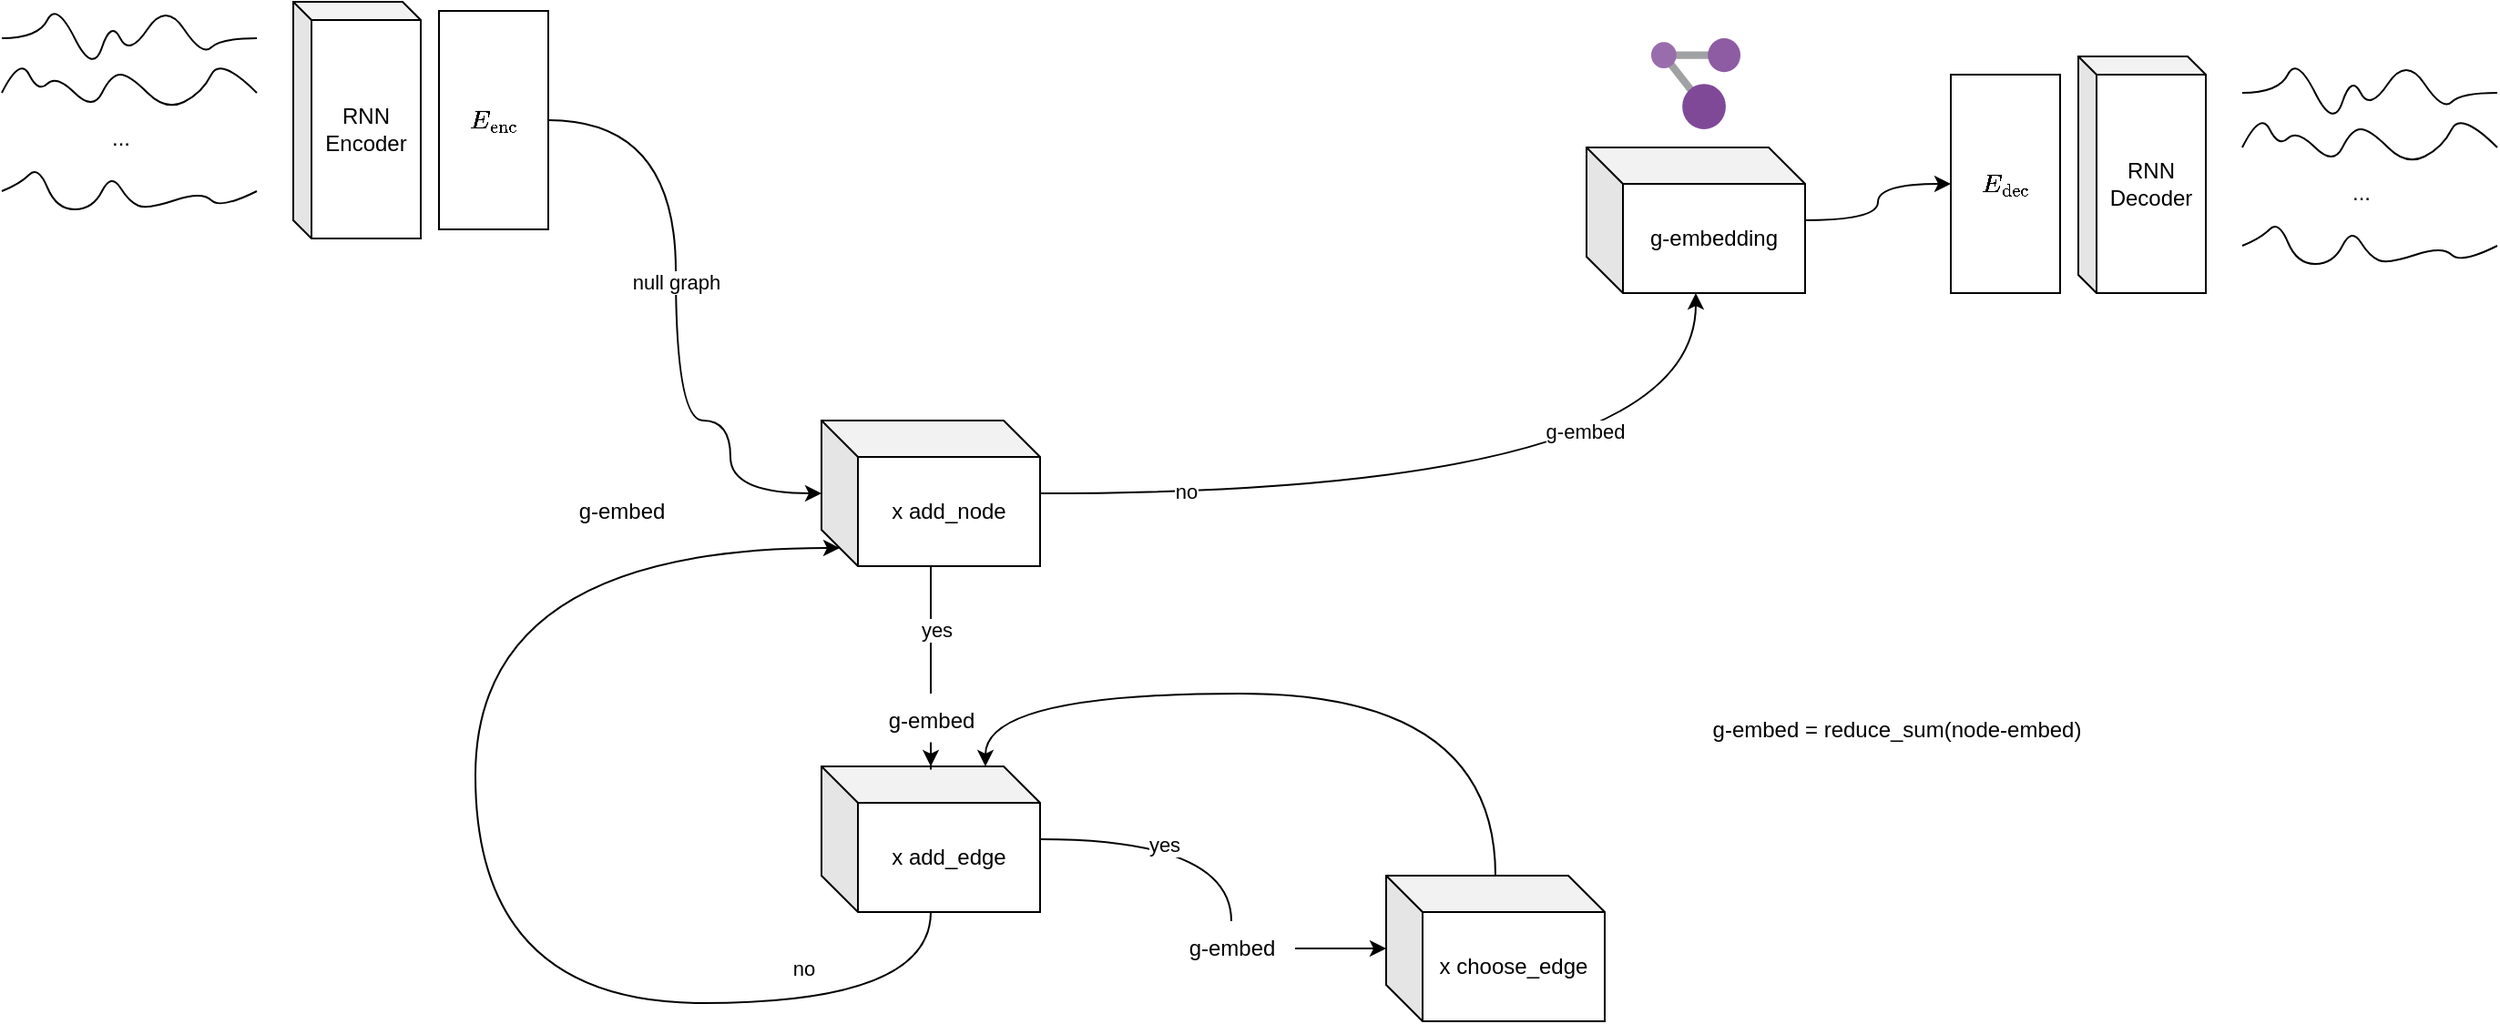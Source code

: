 <mxfile version="20.8.16" type="device"><diagram name="Page-1" id="kka2ZL33A9mkh1JDsS8p"><mxGraphModel dx="1124" dy="824" grid="1" gridSize="10" guides="1" tooltips="1" connect="1" arrows="1" fold="1" page="1" pageScale="1" pageWidth="10000" pageHeight="10000" math="1" shadow="0"><root><mxCell id="0"/><mxCell id="1" parent="0"/><mxCell id="6W3Ojgn8w3lIC9H7NVWt-35" style="edgeStyle=orthogonalEdgeStyle;curved=1;orthogonalLoop=1;jettySize=auto;html=1;" edge="1" parent="1" source="6W3Ojgn8w3lIC9H7NVWt-8" target="6W3Ojgn8w3lIC9H7NVWt-23"><mxGeometry relative="1" as="geometry"><mxPoint x="290" y="600" as="targetPoint"/><Array as="points"><mxPoint x="490" y="345"/><mxPoint x="490" y="510"/><mxPoint x="520" y="510"/><mxPoint x="520" y="550"/></Array></mxGeometry></mxCell><mxCell id="6W3Ojgn8w3lIC9H7NVWt-74" value="null graph" style="edgeLabel;html=1;align=center;verticalAlign=middle;resizable=0;points=[];" vertex="1" connectable="0" parent="6W3Ojgn8w3lIC9H7NVWt-35"><mxGeometry x="-0.113" relative="1" as="geometry"><mxPoint y="1" as="offset"/></mxGeometry></mxCell><mxCell id="6W3Ojgn8w3lIC9H7NVWt-8" value="$$E_\text{enc}$$" style="rounded=0;whiteSpace=wrap;html=1;" vertex="1" parent="1"><mxGeometry x="360" y="285" width="60" height="120" as="geometry"/></mxCell><mxCell id="6W3Ojgn8w3lIC9H7NVWt-9" value="RNN Encoder" style="shape=cube;whiteSpace=wrap;html=1;boundedLbl=1;backgroundOutline=1;darkOpacity=0.05;darkOpacity2=0.1;size=10;" vertex="1" parent="1"><mxGeometry x="280" y="280" width="70" height="130" as="geometry"/></mxCell><mxCell id="6W3Ojgn8w3lIC9H7NVWt-11" value="RNN Decoder" style="shape=cube;whiteSpace=wrap;html=1;boundedLbl=1;backgroundOutline=1;darkOpacity=0.05;darkOpacity2=0.1;size=10;" vertex="1" parent="1"><mxGeometry x="1260" y="310" width="70" height="130" as="geometry"/></mxCell><mxCell id="6W3Ojgn8w3lIC9H7NVWt-12" value="" style="group" vertex="1" connectable="0" parent="1"><mxGeometry x="130" y="280" width="110" height="114" as="geometry"/></mxCell><mxCell id="6W3Ojgn8w3lIC9H7NVWt-1" value="" style="endArrow=none;html=1;curved=1;" edge="1" parent="6W3Ojgn8w3lIC9H7NVWt-12"><mxGeometry width="50" height="50" relative="1" as="geometry"><mxPoint x="-10" y="20" as="sourcePoint"/><mxPoint x="130" y="20" as="targetPoint"/><Array as="points"><mxPoint x="10" y="20"/><mxPoint x="20"/><mxPoint x="40" y="40"/><mxPoint x="50" y="10"/><mxPoint x="60" y="30"/><mxPoint x="80"/><mxPoint x="100" y="30"/><mxPoint x="110" y="20"/></Array></mxGeometry></mxCell><mxCell id="6W3Ojgn8w3lIC9H7NVWt-2" value="" style="endArrow=none;html=1;curved=1;" edge="1" parent="6W3Ojgn8w3lIC9H7NVWt-12"><mxGeometry width="50" height="50" relative="1" as="geometry"><mxPoint x="-10" y="50" as="sourcePoint"/><mxPoint x="130" y="50" as="targetPoint"/><Array as="points"><mxPoint y="30"/><mxPoint x="10" y="50"/><mxPoint x="20" y="40"/><mxPoint x="40" y="60"/><mxPoint x="50" y="40"/><mxPoint x="60" y="40"/><mxPoint x="80" y="60"/><mxPoint x="100" y="50"/><mxPoint x="110" y="30"/></Array></mxGeometry></mxCell><mxCell id="6W3Ojgn8w3lIC9H7NVWt-3" value="..." style="text;html=1;align=center;verticalAlign=middle;resizable=0;points=[];autosize=1;strokeColor=none;fillColor=none;" vertex="1" parent="6W3Ojgn8w3lIC9H7NVWt-12"><mxGeometry x="40" y="60" width="30" height="30" as="geometry"/></mxCell><mxCell id="6W3Ojgn8w3lIC9H7NVWt-4" value="" style="endArrow=none;html=1;curved=1;" edge="1" parent="6W3Ojgn8w3lIC9H7NVWt-12"><mxGeometry width="50" height="50" relative="1" as="geometry"><mxPoint x="-10" y="104" as="sourcePoint"/><mxPoint x="130" y="104" as="targetPoint"/><Array as="points"><mxPoint y="100"/><mxPoint x="10" y="90"/><mxPoint x="20" y="114"/><mxPoint x="40" y="114"/><mxPoint x="50" y="94"/><mxPoint x="60" y="110"/><mxPoint x="70" y="114"/><mxPoint x="100" y="104"/><mxPoint x="110" y="114"/></Array></mxGeometry></mxCell><mxCell id="6W3Ojgn8w3lIC9H7NVWt-13" value="" style="group" vertex="1" connectable="0" parent="1"><mxGeometry x="1360" y="310" width="110" height="114" as="geometry"/></mxCell><mxCell id="6W3Ojgn8w3lIC9H7NVWt-14" value="" style="endArrow=none;html=1;curved=1;" edge="1" parent="6W3Ojgn8w3lIC9H7NVWt-13"><mxGeometry width="50" height="50" relative="1" as="geometry"><mxPoint x="-10" y="20" as="sourcePoint"/><mxPoint x="130" y="20" as="targetPoint"/><Array as="points"><mxPoint x="10" y="20"/><mxPoint x="20"/><mxPoint x="40" y="40"/><mxPoint x="50" y="10"/><mxPoint x="60" y="30"/><mxPoint x="80"/><mxPoint x="100" y="30"/><mxPoint x="110" y="20"/></Array></mxGeometry></mxCell><mxCell id="6W3Ojgn8w3lIC9H7NVWt-15" value="" style="endArrow=none;html=1;curved=1;" edge="1" parent="6W3Ojgn8w3lIC9H7NVWt-13"><mxGeometry width="50" height="50" relative="1" as="geometry"><mxPoint x="-10" y="50" as="sourcePoint"/><mxPoint x="130" y="50" as="targetPoint"/><Array as="points"><mxPoint y="30"/><mxPoint x="10" y="50"/><mxPoint x="20" y="40"/><mxPoint x="40" y="60"/><mxPoint x="50" y="40"/><mxPoint x="60" y="40"/><mxPoint x="80" y="60"/><mxPoint x="100" y="50"/><mxPoint x="110" y="30"/></Array></mxGeometry></mxCell><mxCell id="6W3Ojgn8w3lIC9H7NVWt-16" value="..." style="text;html=1;align=center;verticalAlign=middle;resizable=0;points=[];autosize=1;strokeColor=none;fillColor=none;" vertex="1" parent="6W3Ojgn8w3lIC9H7NVWt-13"><mxGeometry x="40" y="60" width="30" height="30" as="geometry"/></mxCell><mxCell id="6W3Ojgn8w3lIC9H7NVWt-17" value="" style="endArrow=none;html=1;curved=1;" edge="1" parent="6W3Ojgn8w3lIC9H7NVWt-13"><mxGeometry width="50" height="50" relative="1" as="geometry"><mxPoint x="-10" y="104" as="sourcePoint"/><mxPoint x="130" y="104" as="targetPoint"/><Array as="points"><mxPoint y="100"/><mxPoint x="10" y="90"/><mxPoint x="20" y="114"/><mxPoint x="40" y="114"/><mxPoint x="50" y="94"/><mxPoint x="60" y="110"/><mxPoint x="70" y="114"/><mxPoint x="100" y="104"/><mxPoint x="110" y="114"/></Array></mxGeometry></mxCell><mxCell id="6W3Ojgn8w3lIC9H7NVWt-18" value="$$E_\text{dec}$$" style="rounded=0;whiteSpace=wrap;html=1;" vertex="1" parent="1"><mxGeometry x="1190" y="320" width="60" height="120" as="geometry"/></mxCell><mxCell id="6W3Ojgn8w3lIC9H7NVWt-71" style="edgeStyle=orthogonalEdgeStyle;curved=1;orthogonalLoop=1;jettySize=auto;html=1;entryX=0;entryY=0;entryDx=10;entryDy=70;entryPerimeter=0;" edge="1" parent="1" source="6W3Ojgn8w3lIC9H7NVWt-22" target="6W3Ojgn8w3lIC9H7NVWt-23"><mxGeometry relative="1" as="geometry"><Array as="points"><mxPoint x="630" y="830"/><mxPoint x="380" y="830"/><mxPoint x="380" y="580"/></Array></mxGeometry></mxCell><mxCell id="6W3Ojgn8w3lIC9H7NVWt-72" value="no" style="edgeLabel;html=1;align=center;verticalAlign=middle;resizable=0;points=[];" vertex="1" connectable="0" parent="6W3Ojgn8w3lIC9H7NVWt-71"><mxGeometry x="0.129" y="-7" relative="1" as="geometry"><mxPoint x="173" y="104" as="offset"/></mxGeometry></mxCell><mxCell id="6W3Ojgn8w3lIC9H7NVWt-22" value="x add_edge" style="shape=cube;whiteSpace=wrap;html=1;boundedLbl=1;backgroundOutline=1;darkOpacity=0.05;darkOpacity2=0.1;" vertex="1" parent="1"><mxGeometry x="570" y="700" width="120" height="80" as="geometry"/></mxCell><mxCell id="6W3Ojgn8w3lIC9H7NVWt-31" style="edgeStyle=orthogonalEdgeStyle;curved=1;orthogonalLoop=1;jettySize=auto;html=1;startArrow=none;" edge="1" parent="1" source="6W3Ojgn8w3lIC9H7NVWt-70" target="6W3Ojgn8w3lIC9H7NVWt-22"><mxGeometry relative="1" as="geometry"/></mxCell><mxCell id="6W3Ojgn8w3lIC9H7NVWt-54" style="edgeStyle=orthogonalEdgeStyle;curved=1;orthogonalLoop=1;jettySize=auto;html=1;" edge="1" parent="1" source="6W3Ojgn8w3lIC9H7NVWt-23" target="6W3Ojgn8w3lIC9H7NVWt-52"><mxGeometry relative="1" as="geometry"/></mxCell><mxCell id="6W3Ojgn8w3lIC9H7NVWt-55" value="no" style="edgeLabel;html=1;align=center;verticalAlign=middle;resizable=0;points=[];" vertex="1" connectable="0" parent="6W3Ojgn8w3lIC9H7NVWt-54"><mxGeometry x="-0.15" y="1" relative="1" as="geometry"><mxPoint x="-120" as="offset"/></mxGeometry></mxCell><mxCell id="6W3Ojgn8w3lIC9H7NVWt-67" value="g-embed" style="edgeLabel;html=1;align=center;verticalAlign=middle;resizable=0;points=[];" vertex="1" connectable="0" parent="6W3Ojgn8w3lIC9H7NVWt-54"><mxGeometry x="0.272" y="35" relative="1" as="geometry"><mxPoint y="1" as="offset"/></mxGeometry></mxCell><mxCell id="6W3Ojgn8w3lIC9H7NVWt-23" value="x add_node" style="shape=cube;whiteSpace=wrap;html=1;boundedLbl=1;backgroundOutline=1;darkOpacity=0.05;darkOpacity2=0.1;" vertex="1" parent="1"><mxGeometry x="570" y="510" width="120" height="80" as="geometry"/></mxCell><mxCell id="6W3Ojgn8w3lIC9H7NVWt-44" style="edgeStyle=orthogonalEdgeStyle;curved=1;orthogonalLoop=1;jettySize=auto;html=1;startArrow=none;" edge="1" parent="1" source="6W3Ojgn8w3lIC9H7NVWt-66" target="6W3Ojgn8w3lIC9H7NVWt-42"><mxGeometry relative="1" as="geometry"><mxPoint x="840" y="715" as="sourcePoint"/></mxGeometry></mxCell><mxCell id="6W3Ojgn8w3lIC9H7NVWt-62" style="edgeStyle=orthogonalEdgeStyle;curved=1;orthogonalLoop=1;jettySize=auto;html=1;" edge="1" parent="1" source="6W3Ojgn8w3lIC9H7NVWt-42" target="6W3Ojgn8w3lIC9H7NVWt-22"><mxGeometry relative="1" as="geometry"><mxPoint x="880" y="910" as="sourcePoint"/><Array as="points"><mxPoint x="940" y="660"/><mxPoint x="660" y="660"/></Array></mxGeometry></mxCell><mxCell id="6W3Ojgn8w3lIC9H7NVWt-42" value="x choose_edge" style="shape=cube;whiteSpace=wrap;html=1;boundedLbl=1;backgroundOutline=1;darkOpacity=0.05;darkOpacity2=0.1;" vertex="1" parent="1"><mxGeometry x="880" y="760" width="120" height="80" as="geometry"/></mxCell><mxCell id="6W3Ojgn8w3lIC9H7NVWt-57" style="edgeStyle=orthogonalEdgeStyle;curved=1;orthogonalLoop=1;jettySize=auto;html=1;" edge="1" parent="1" source="6W3Ojgn8w3lIC9H7NVWt-52" target="6W3Ojgn8w3lIC9H7NVWt-18"><mxGeometry relative="1" as="geometry"><mxPoint x="950" y="560" as="targetPoint"/></mxGeometry></mxCell><mxCell id="6W3Ojgn8w3lIC9H7NVWt-52" value="g-embedding" style="shape=cube;whiteSpace=wrap;html=1;boundedLbl=1;backgroundOutline=1;darkOpacity=0.05;darkOpacity2=0.1;" vertex="1" parent="1"><mxGeometry x="990" y="360" width="120" height="80" as="geometry"/></mxCell><mxCell id="6W3Ojgn8w3lIC9H7NVWt-61" value="" style="sketch=0;aspect=fixed;html=1;points=[];align=center;image;fontSize=12;image=img/lib/mscae/Resource_Graph_Explorer.svg;" vertex="1" parent="1"><mxGeometry x="1025.5" y="300" width="49" height="50" as="geometry"/></mxCell><mxCell id="6W3Ojgn8w3lIC9H7NVWt-64" value="g-embed" style="text;html=1;align=center;verticalAlign=middle;resizable=0;points=[];autosize=1;strokeColor=none;fillColor=none;" vertex="1" parent="1"><mxGeometry x="425" y="545" width="70" height="30" as="geometry"/></mxCell><mxCell id="6W3Ojgn8w3lIC9H7NVWt-68" value="" style="edgeStyle=orthogonalEdgeStyle;curved=1;orthogonalLoop=1;jettySize=auto;html=1;endArrow=none;" edge="1" parent="1" source="6W3Ojgn8w3lIC9H7NVWt-22" target="6W3Ojgn8w3lIC9H7NVWt-66"><mxGeometry relative="1" as="geometry"><mxPoint x="690" y="740" as="sourcePoint"/><mxPoint x="880" y="800" as="targetPoint"/></mxGeometry></mxCell><mxCell id="6W3Ojgn8w3lIC9H7NVWt-69" value="yes" style="edgeLabel;html=1;align=center;verticalAlign=middle;resizable=0;points=[];" vertex="1" connectable="0" parent="6W3Ojgn8w3lIC9H7NVWt-68"><mxGeometry x="-0.096" y="-3" relative="1" as="geometry"><mxPoint as="offset"/></mxGeometry></mxCell><mxCell id="6W3Ojgn8w3lIC9H7NVWt-66" value="g-embed" style="text;html=1;align=center;verticalAlign=middle;resizable=0;points=[];autosize=1;strokeColor=none;fillColor=none;" vertex="1" parent="1"><mxGeometry x="760" y="785" width="70" height="30" as="geometry"/></mxCell><mxCell id="6W3Ojgn8w3lIC9H7NVWt-75" value="" style="edgeStyle=orthogonalEdgeStyle;curved=1;orthogonalLoop=1;jettySize=auto;html=1;endArrow=none;" edge="1" parent="1" source="6W3Ojgn8w3lIC9H7NVWt-23" target="6W3Ojgn8w3lIC9H7NVWt-70"><mxGeometry relative="1" as="geometry"><mxPoint x="630" y="590" as="sourcePoint"/><mxPoint x="630" y="700" as="targetPoint"/></mxGeometry></mxCell><mxCell id="6W3Ojgn8w3lIC9H7NVWt-76" value="yes" style="edgeLabel;html=1;align=center;verticalAlign=middle;resizable=0;points=[];" vertex="1" connectable="0" parent="6W3Ojgn8w3lIC9H7NVWt-75"><mxGeometry x="-0.018" y="3" relative="1" as="geometry"><mxPoint as="offset"/></mxGeometry></mxCell><mxCell id="6W3Ojgn8w3lIC9H7NVWt-70" value="g-embed" style="text;html=1;align=center;verticalAlign=middle;resizable=0;points=[];autosize=1;strokeColor=none;fillColor=none;" vertex="1" parent="1"><mxGeometry x="595" y="660" width="70" height="30" as="geometry"/></mxCell><mxCell id="6W3Ojgn8w3lIC9H7NVWt-77" value="g-embed = reduce_sum(node-embed)" style="text;html=1;align=center;verticalAlign=middle;resizable=0;points=[];autosize=1;strokeColor=none;fillColor=none;" vertex="1" parent="1"><mxGeometry x="1045" y="665" width="230" height="30" as="geometry"/></mxCell></root></mxGraphModel></diagram></mxfile>